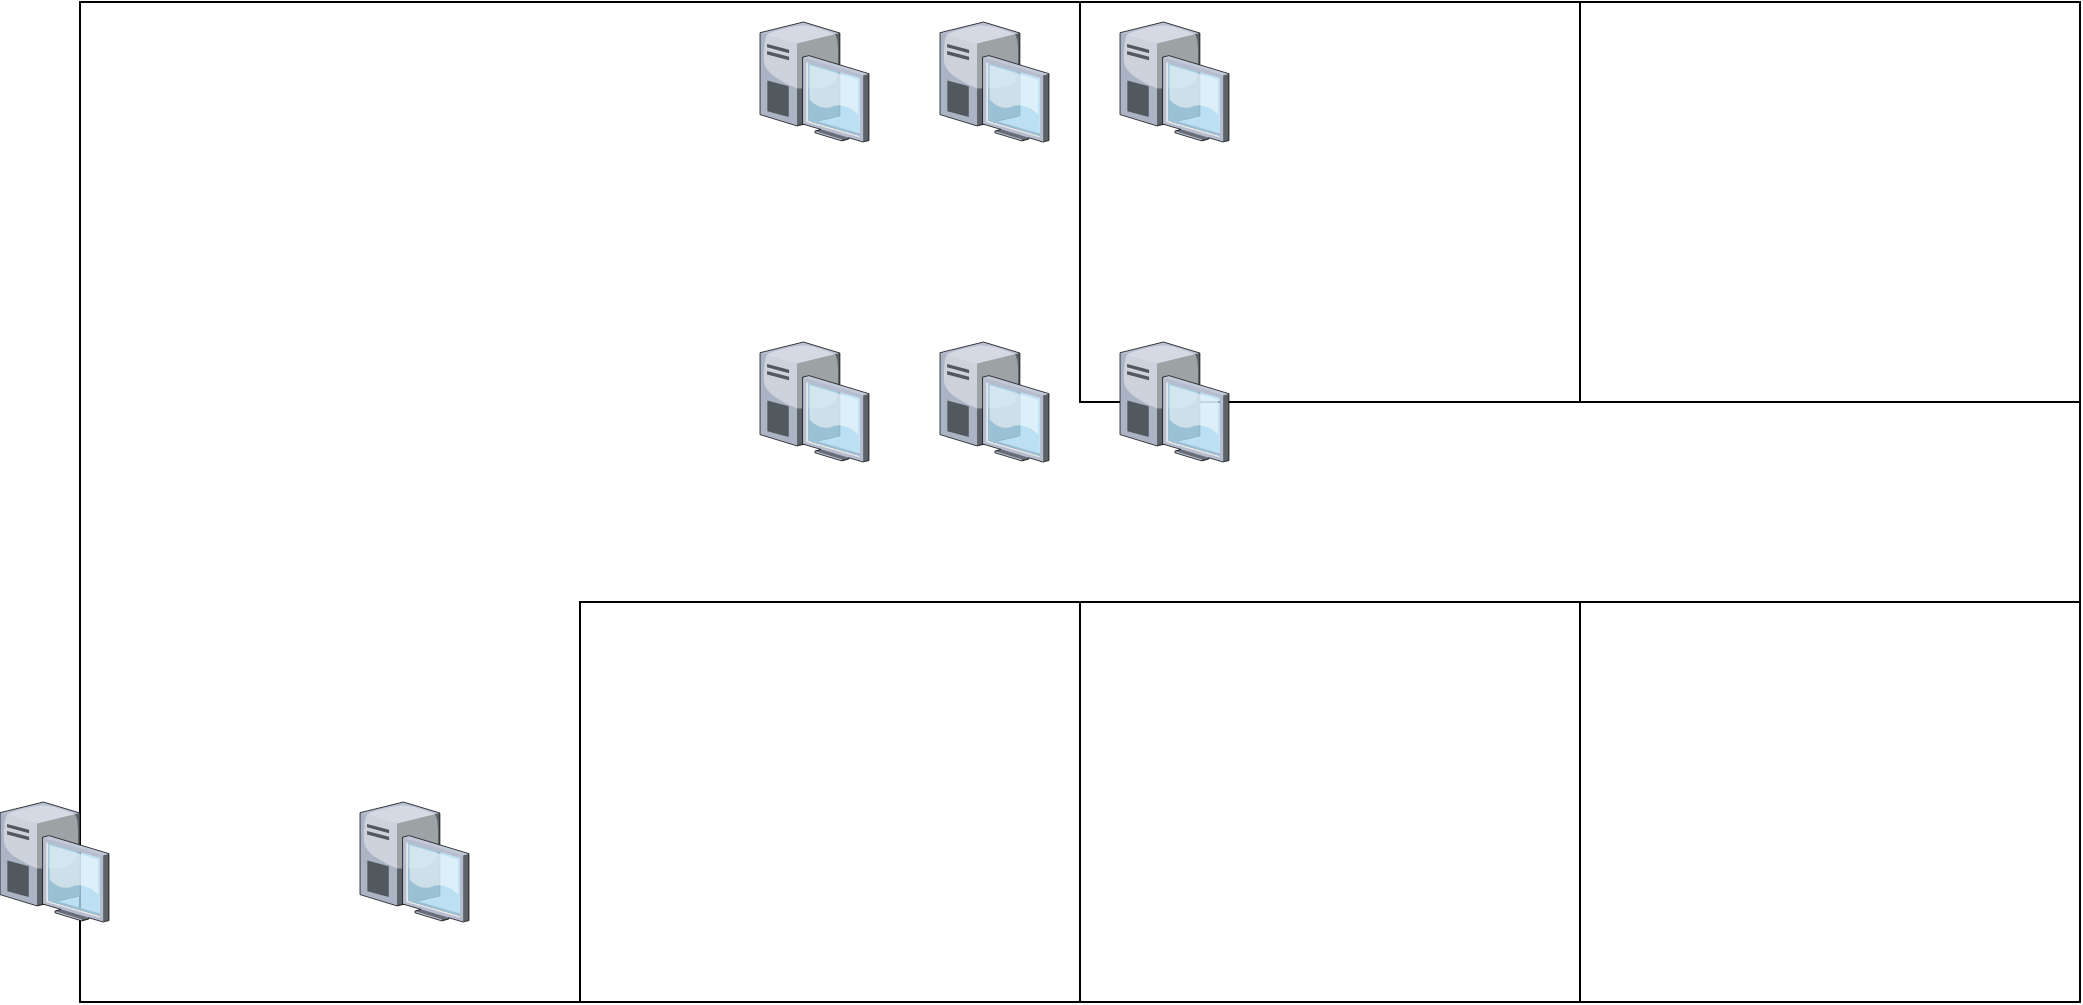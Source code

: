 <mxfile version="20.7.4" type="github">
  <diagram name="Page-1" id="822b0af5-4adb-64df-f703-e8dfc1f81529">
    <mxGraphModel dx="1586" dy="1008" grid="1" gridSize="10" guides="1" tooltips="1" connect="1" arrows="1" fold="1" page="1" pageScale="1" pageWidth="1100" pageHeight="850" background="none" math="0" shadow="0">
      <root>
        <mxCell id="0" />
        <mxCell id="1" parent="0" />
        <mxCell id="vATExKD3N9hfjGAkF_zN-18" value="" style="rounded=0;whiteSpace=wrap;html=1;fillColor=none;" vertex="1" parent="1">
          <mxGeometry x="80" y="80" width="1000" height="500" as="geometry" />
        </mxCell>
        <mxCell id="vATExKD3N9hfjGAkF_zN-2" value="" style="rounded=0;whiteSpace=wrap;html=1;fillColor=none;" vertex="1" parent="1">
          <mxGeometry x="580" y="80" width="250" height="200" as="geometry" />
        </mxCell>
        <mxCell id="vATExKD3N9hfjGAkF_zN-5" value="" style="rounded=0;whiteSpace=wrap;html=1;fillColor=none;" vertex="1" parent="1">
          <mxGeometry x="830" y="80" width="250" height="200" as="geometry" />
        </mxCell>
        <mxCell id="vATExKD3N9hfjGAkF_zN-9" value="" style="verticalLabelPosition=bottom;sketch=0;aspect=fixed;html=1;verticalAlign=top;strokeColor=none;align=center;outlineConnect=0;shape=mxgraph.citrix.desktop;fillColor=none;" vertex="1" parent="1">
          <mxGeometry x="420" y="90" width="54.49" height="60" as="geometry" />
        </mxCell>
        <mxCell id="vATExKD3N9hfjGAkF_zN-10" value="" style="verticalLabelPosition=bottom;sketch=0;aspect=fixed;html=1;verticalAlign=top;strokeColor=none;align=center;outlineConnect=0;shape=mxgraph.citrix.desktop;fillColor=none;" vertex="1" parent="1">
          <mxGeometry x="510" y="90" width="54.49" height="60" as="geometry" />
        </mxCell>
        <mxCell id="vATExKD3N9hfjGAkF_zN-11" value="" style="verticalLabelPosition=bottom;sketch=0;aspect=fixed;html=1;verticalAlign=top;strokeColor=none;align=center;outlineConnect=0;shape=mxgraph.citrix.desktop;fillColor=none;" vertex="1" parent="1">
          <mxGeometry x="600" y="90" width="54.49" height="60" as="geometry" />
        </mxCell>
        <mxCell id="vATExKD3N9hfjGAkF_zN-12" value="" style="verticalLabelPosition=bottom;sketch=0;aspect=fixed;html=1;verticalAlign=top;strokeColor=none;align=center;outlineConnect=0;shape=mxgraph.citrix.desktop;fillColor=none;" vertex="1" parent="1">
          <mxGeometry x="600" y="250" width="54.49" height="60" as="geometry" />
        </mxCell>
        <mxCell id="vATExKD3N9hfjGAkF_zN-13" value="" style="verticalLabelPosition=bottom;sketch=0;aspect=fixed;html=1;verticalAlign=top;strokeColor=none;align=center;outlineConnect=0;shape=mxgraph.citrix.desktop;fillColor=none;" vertex="1" parent="1">
          <mxGeometry x="510" y="250" width="54.49" height="60" as="geometry" />
        </mxCell>
        <mxCell id="vATExKD3N9hfjGAkF_zN-14" value="" style="verticalLabelPosition=bottom;sketch=0;aspect=fixed;html=1;verticalAlign=top;strokeColor=none;align=center;outlineConnect=0;shape=mxgraph.citrix.desktop;fillColor=none;" vertex="1" parent="1">
          <mxGeometry x="420" y="250" width="54.49" height="60" as="geometry" />
        </mxCell>
        <mxCell id="vATExKD3N9hfjGAkF_zN-16" value="" style="verticalLabelPosition=bottom;sketch=0;aspect=fixed;html=1;verticalAlign=top;strokeColor=none;align=center;outlineConnect=0;shape=mxgraph.citrix.desktop;fillColor=none;" vertex="1" parent="1">
          <mxGeometry x="40" y="480" width="54.49" height="60" as="geometry" />
        </mxCell>
        <mxCell id="vATExKD3N9hfjGAkF_zN-17" value="" style="verticalLabelPosition=bottom;sketch=0;aspect=fixed;html=1;verticalAlign=top;strokeColor=none;align=center;outlineConnect=0;shape=mxgraph.citrix.desktop;fillColor=none;" vertex="1" parent="1">
          <mxGeometry x="220" y="480" width="54.49" height="60" as="geometry" />
        </mxCell>
        <mxCell id="vATExKD3N9hfjGAkF_zN-19" value="" style="rounded=0;whiteSpace=wrap;html=1;fillColor=none;" vertex="1" parent="1">
          <mxGeometry x="830" y="380" width="250" height="200" as="geometry" />
        </mxCell>
        <mxCell id="vATExKD3N9hfjGAkF_zN-20" value="" style="rounded=0;whiteSpace=wrap;html=1;fillColor=none;" vertex="1" parent="1">
          <mxGeometry x="580" y="380" width="250" height="200" as="geometry" />
        </mxCell>
        <mxCell id="vATExKD3N9hfjGAkF_zN-21" value="" style="rounded=0;whiteSpace=wrap;html=1;fillColor=none;" vertex="1" parent="1">
          <mxGeometry x="330" y="380" width="250" height="200" as="geometry" />
        </mxCell>
      </root>
    </mxGraphModel>
  </diagram>
</mxfile>
